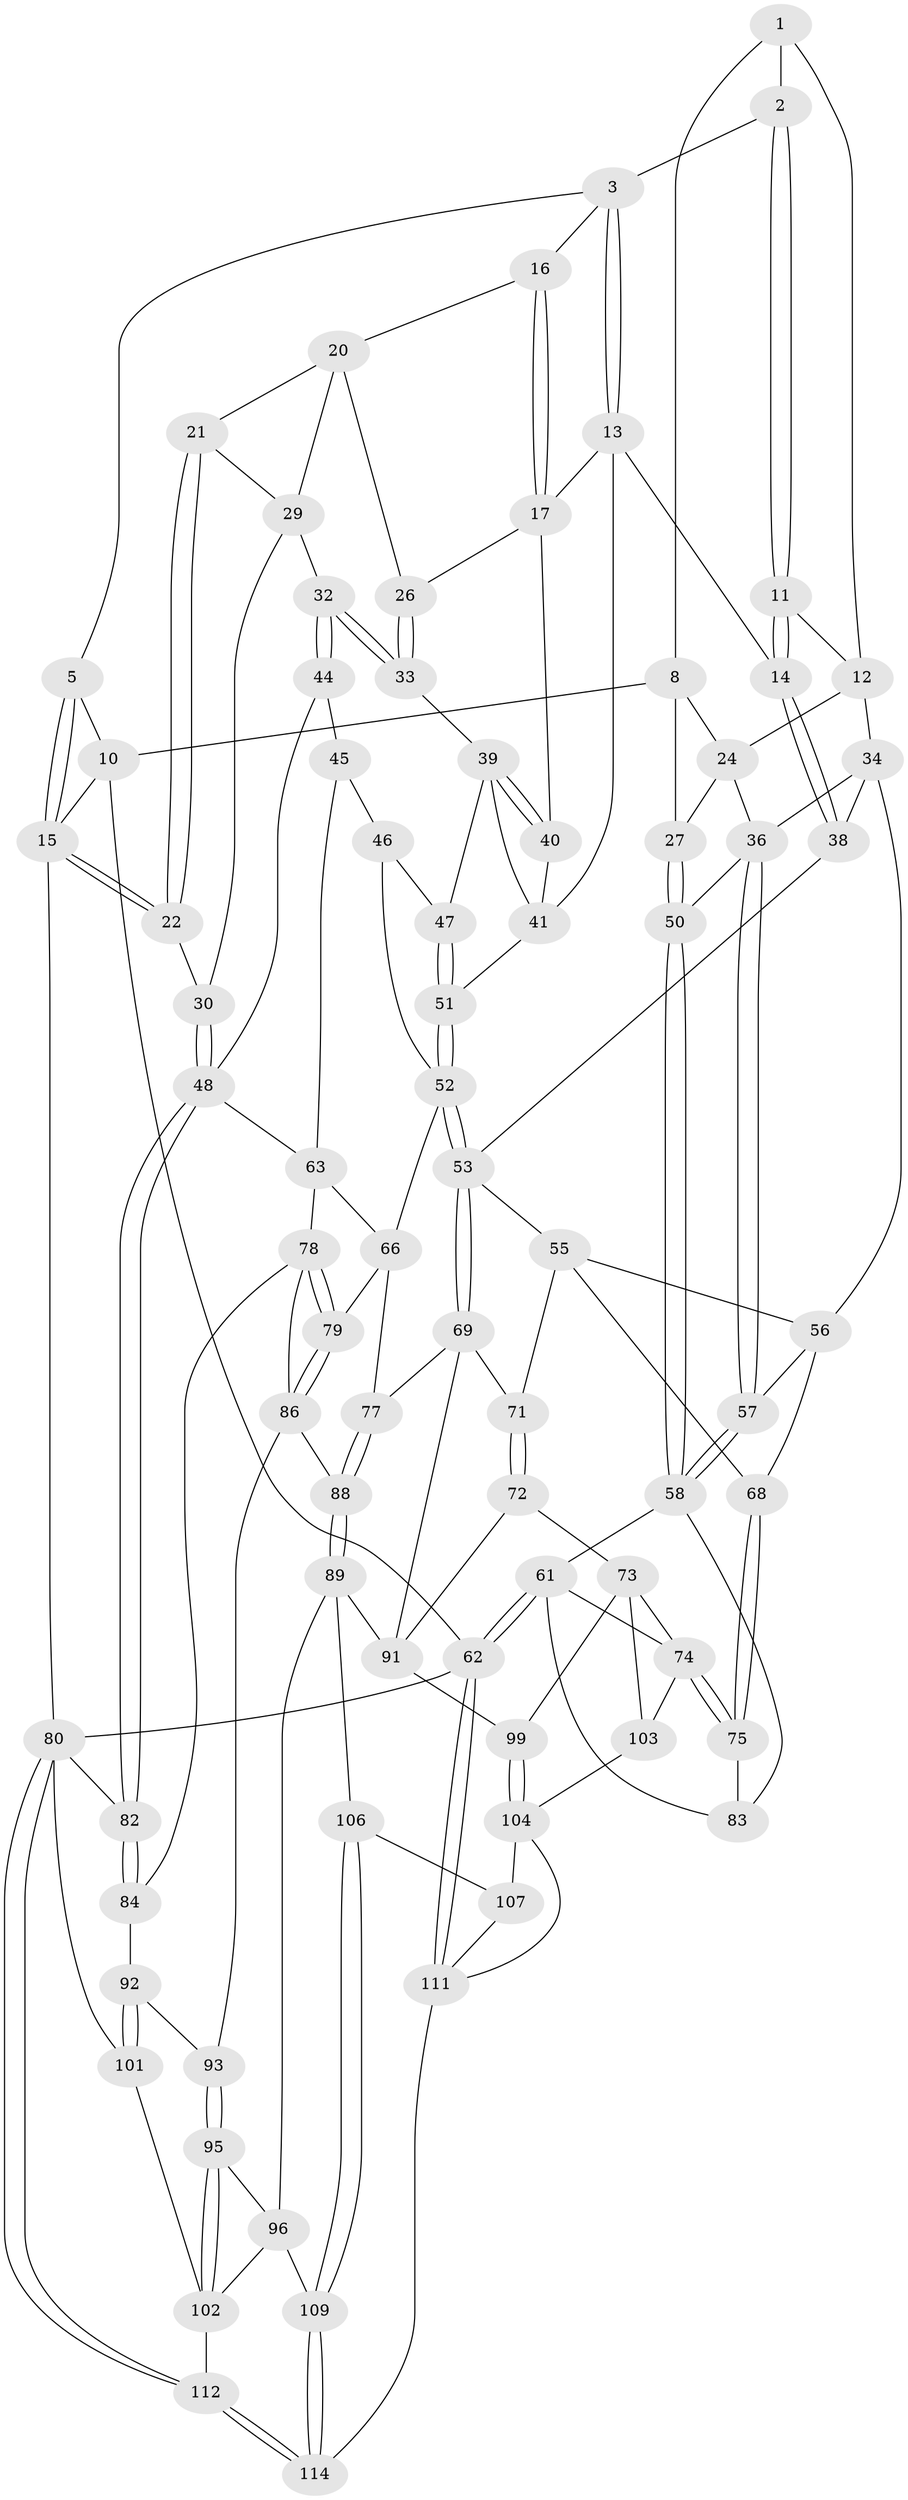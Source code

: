 // Generated by graph-tools (version 1.1) at 2025/52/02/27/25 19:52:41]
// undirected, 79 vertices, 177 edges
graph export_dot {
graph [start="1"]
  node [color=gray90,style=filled];
  1 [pos="+0.32720302947787383+0",super="+7"];
  2 [pos="+0.48821215930919265+0.06824912665492223"];
  3 [pos="+0.5402974707549638+0.039204493421272635",super="+4"];
  5 [pos="+0.6981126184140994+0",super="+6"];
  8 [pos="+0.2478221680823637+0.08714088893346691",super="+9"];
  10 [pos="+0+0"];
  11 [pos="+0.4214732920665736+0.1551413497249301"];
  12 [pos="+0.38901258006587647+0.150654485907442",super="+23"];
  13 [pos="+0.5506386228724078+0.23903981655548112",super="+19"];
  14 [pos="+0.5150554566566526+0.2361323658471043"];
  15 [pos="+1+0"];
  16 [pos="+0.7182885043588412+0"];
  17 [pos="+0.7162824262191151+0",super="+18"];
  20 [pos="+0.8859340976993105+0.07052646990335176",super="+25"];
  21 [pos="+0.9870847806872474+0.10628095964166308"];
  22 [pos="+1+0.026461351370025362"];
  24 [pos="+0.2359091625420346+0.12764030962426492",super="+28"];
  26 [pos="+0.8453149009638231+0.19425693434145774"];
  27 [pos="+0+0"];
  29 [pos="+0.9508155022858735+0.15846948035551223",super="+31"];
  30 [pos="+1+0.3307985315744249"];
  32 [pos="+0.8675319227872785+0.26426374455659657"];
  33 [pos="+0.8309324718615124+0.2428148104441291"];
  34 [pos="+0.30433234493136385+0.26362225171825815",super="+35"];
  36 [pos="+0.22600423511224105+0.3016859718428618",super="+37"];
  38 [pos="+0.41987683270163084+0.3185482336724721"];
  39 [pos="+0.8305797793811743+0.2428592597556016",super="+43"];
  40 [pos="+0.7688289428472622+0.23379175891229645"];
  41 [pos="+0.741539587368069+0.30033242529347487",super="+42"];
  44 [pos="+0.8797661593975193+0.29519241901611587"];
  45 [pos="+0.8443213761920272+0.41084053984810137"];
  46 [pos="+0.7920757986688627+0.4268866435531212"];
  47 [pos="+0.7729798341489073+0.4151243370421916"];
  48 [pos="+1+0.4409442348304398",super="+49"];
  50 [pos="+0+0.17627153475337937"];
  51 [pos="+0.6139325531953072+0.40823928392059833"];
  52 [pos="+0.5851279933503168+0.45447768287506707",super="+65"];
  53 [pos="+0.5413904756054699+0.5144512714028623",super="+54"];
  55 [pos="+0.29057519964820355+0.45312147509018785",super="+67"];
  56 [pos="+0.2697255295759099+0.4317087253609553",super="+59"];
  57 [pos="+0+0.42546159193428773"];
  58 [pos="+0+0.41366704282147865",super="+60"];
  61 [pos="+0+1",super="+98"];
  62 [pos="+0+1"];
  63 [pos="+1+0.4640705324697443",super="+64"];
  66 [pos="+0.799205739564471+0.5401376612743801",super="+76"];
  68 [pos="+0.17880835109429088+0.6285132925424821"];
  69 [pos="+0.5422522115888462+0.5238390448324068",super="+70"];
  71 [pos="+0.3215652815599753+0.5593691548977308"];
  72 [pos="+0.3419747853590628+0.6748187129074985"];
  73 [pos="+0.2796231902912276+0.68975157955696",super="+100"];
  74 [pos="+0.20568544207516307+0.6836176658215761",super="+97"];
  75 [pos="+0.17904174266406342+0.6466350748393461"];
  77 [pos="+0.7313968945597233+0.5848753536931971"];
  78 [pos="+0.9416251578307279+0.552048003343876",super="+85"];
  79 [pos="+0.7979092167187543+0.5837594111937253"];
  80 [pos="+1+1",super="+81"];
  82 [pos="+1+0.7417298268008"];
  83 [pos="+0.0865681109862882+0.6662367139670244"];
  84 [pos="+0.9804343260082882+0.6675464993349166"];
  86 [pos="+0.8170535395830022+0.6421196283411538",super="+87"];
  88 [pos="+0.6792761912211274+0.6961101933683104"];
  89 [pos="+0.6242941645910424+0.756797617064605",super="+90"];
  91 [pos="+0.5049939585149771+0.7012160713873244",super="+94"];
  92 [pos="+0.8660542249438137+0.7228062957143596"];
  93 [pos="+0.8327749487861636+0.7019421162162977"];
  95 [pos="+0.7503431682964659+0.7879742024515992"];
  96 [pos="+0.7283833176473439+0.7926346031913943",super="+108"];
  99 [pos="+0.38874979304148605+0.8091390555351028"];
  101 [pos="+0.9738552753747477+0.8372285628930305"];
  102 [pos="+0.8644601303156457+0.8796547371832977",super="+110"];
  103 [pos="+0.25829831677405707+0.8521211764647462"];
  104 [pos="+0.3662362403291033+0.8974845202390475",super="+105"];
  106 [pos="+0.549629025697753+0.8875886248442266"];
  107 [pos="+0.44866136775951604+0.9323634174569053"];
  109 [pos="+0.5714963844417887+0.9247347905901028"];
  111 [pos="+0.15197895304914558+1",super="+113"];
  112 [pos="+0.8239972268214856+1"];
  114 [pos="+0.5861923979036071+1"];
  1 -- 2;
  1 -- 8;
  1 -- 12;
  2 -- 3;
  2 -- 11;
  2 -- 11;
  3 -- 13;
  3 -- 13;
  3 -- 16;
  3 -- 5;
  5 -- 15;
  5 -- 15;
  5 -- 10;
  8 -- 24;
  8 -- 10;
  8 -- 27;
  10 -- 15;
  10 -- 62;
  11 -- 12;
  11 -- 14;
  11 -- 14;
  12 -- 24;
  12 -- 34;
  13 -- 14;
  13 -- 41;
  13 -- 17;
  14 -- 38;
  14 -- 38;
  15 -- 22;
  15 -- 22;
  15 -- 80;
  16 -- 17;
  16 -- 17;
  16 -- 20;
  17 -- 26;
  17 -- 40;
  20 -- 21;
  20 -- 26;
  20 -- 29;
  21 -- 22;
  21 -- 22;
  21 -- 29;
  22 -- 30;
  24 -- 27;
  24 -- 36;
  26 -- 33;
  26 -- 33;
  27 -- 50;
  27 -- 50;
  29 -- 32;
  29 -- 30;
  30 -- 48;
  30 -- 48;
  32 -- 33;
  32 -- 33;
  32 -- 44;
  32 -- 44;
  33 -- 39;
  34 -- 38;
  34 -- 56;
  34 -- 36;
  36 -- 57;
  36 -- 57;
  36 -- 50;
  38 -- 53;
  39 -- 40;
  39 -- 40;
  39 -- 41;
  39 -- 47;
  40 -- 41;
  41 -- 51;
  44 -- 45;
  44 -- 48;
  45 -- 46;
  45 -- 63;
  46 -- 47;
  46 -- 52;
  47 -- 51;
  47 -- 51;
  48 -- 82;
  48 -- 82;
  48 -- 63;
  50 -- 58;
  50 -- 58;
  51 -- 52;
  51 -- 52;
  52 -- 53;
  52 -- 53;
  52 -- 66;
  53 -- 69;
  53 -- 69;
  53 -- 55;
  55 -- 56;
  55 -- 68;
  55 -- 71;
  56 -- 57;
  56 -- 68;
  57 -- 58;
  57 -- 58;
  58 -- 83;
  58 -- 61;
  61 -- 62;
  61 -- 62;
  61 -- 83;
  61 -- 74;
  62 -- 111;
  62 -- 111;
  62 -- 80;
  63 -- 78;
  63 -- 66;
  66 -- 77;
  66 -- 79;
  68 -- 75;
  68 -- 75;
  69 -- 77;
  69 -- 91;
  69 -- 71;
  71 -- 72;
  71 -- 72;
  72 -- 73;
  72 -- 91;
  73 -- 74;
  73 -- 99;
  73 -- 103;
  74 -- 75;
  74 -- 75;
  74 -- 103;
  75 -- 83;
  77 -- 88;
  77 -- 88;
  78 -- 79;
  78 -- 79;
  78 -- 86;
  78 -- 84;
  79 -- 86;
  79 -- 86;
  80 -- 112;
  80 -- 112;
  80 -- 82;
  80 -- 101;
  82 -- 84;
  82 -- 84;
  84 -- 92;
  86 -- 88;
  86 -- 93;
  88 -- 89;
  88 -- 89;
  89 -- 96;
  89 -- 106;
  89 -- 91;
  91 -- 99;
  92 -- 93;
  92 -- 101;
  92 -- 101;
  93 -- 95;
  93 -- 95;
  95 -- 96;
  95 -- 102;
  95 -- 102;
  96 -- 109;
  96 -- 102;
  99 -- 104;
  99 -- 104;
  101 -- 102;
  102 -- 112;
  103 -- 104;
  104 -- 107;
  104 -- 111;
  106 -- 107;
  106 -- 109;
  106 -- 109;
  107 -- 111;
  109 -- 114;
  109 -- 114;
  111 -- 114;
  112 -- 114;
  112 -- 114;
}
